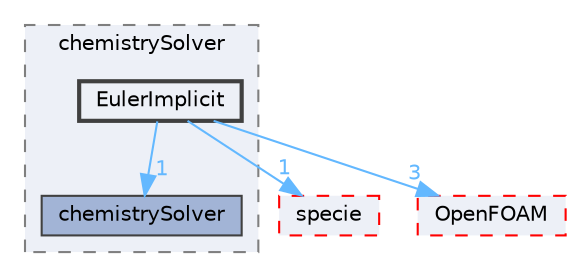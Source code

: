 digraph "src/thermophysicalModels/chemistryModel/chemistrySolver/EulerImplicit"
{
 // LATEX_PDF_SIZE
  bgcolor="transparent";
  edge [fontname=Helvetica,fontsize=10,labelfontname=Helvetica,labelfontsize=10];
  node [fontname=Helvetica,fontsize=10,shape=box,height=0.2,width=0.4];
  compound=true
  subgraph clusterdir_6bcc1e86007f484a5b22bf400ecd810f {
    graph [ bgcolor="#edf0f7", pencolor="grey50", label="chemistrySolver", fontname=Helvetica,fontsize=10 style="filled,dashed", URL="dir_6bcc1e86007f484a5b22bf400ecd810f.html",tooltip=""]
  dir_b6062828977f0670e70ecb4568245308 [label="chemistrySolver", fillcolor="#a2b4d6", color="grey25", style="filled", URL="dir_b6062828977f0670e70ecb4568245308.html",tooltip=""];
  dir_531cd5b0a38f00a7139c22fe0972072f [label="EulerImplicit", fillcolor="#edf0f7", color="grey25", style="filled,bold", URL="dir_531cd5b0a38f00a7139c22fe0972072f.html",tooltip=""];
  }
  dir_5c4bf53b114f4c9237cd4ef0431fc9bd [label="specie", fillcolor="#edf0f7", color="red", style="filled,dashed", URL="dir_5c4bf53b114f4c9237cd4ef0431fc9bd.html",tooltip=""];
  dir_c5473ff19b20e6ec4dfe5c310b3778a8 [label="OpenFOAM", fillcolor="#edf0f7", color="red", style="filled,dashed", URL="dir_c5473ff19b20e6ec4dfe5c310b3778a8.html",tooltip=""];
  dir_531cd5b0a38f00a7139c22fe0972072f->dir_5c4bf53b114f4c9237cd4ef0431fc9bd [headlabel="1", labeldistance=1.5 headhref="dir_001192_003683.html" href="dir_001192_003683.html" color="steelblue1" fontcolor="steelblue1"];
  dir_531cd5b0a38f00a7139c22fe0972072f->dir_b6062828977f0670e70ecb4568245308 [headlabel="1", labeldistance=1.5 headhref="dir_001192_000475.html" href="dir_001192_000475.html" color="steelblue1" fontcolor="steelblue1"];
  dir_531cd5b0a38f00a7139c22fe0972072f->dir_c5473ff19b20e6ec4dfe5c310b3778a8 [headlabel="3", labeldistance=1.5 headhref="dir_001192_002695.html" href="dir_001192_002695.html" color="steelblue1" fontcolor="steelblue1"];
}
